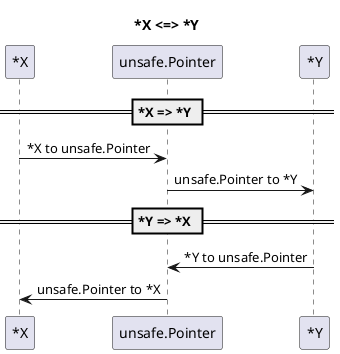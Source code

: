 ' Copyright 2017 <chaishushan{AT}gmail.com>. All rights reserved.
' Use of this source code is governed by a Apache
' license that can be found in the LICENSE file.

@startuml

title *X <=> *Y

participant "~*X" as x_ptr
participant unsafe.Pointer as unsafe_Pointer
participant "~*Y" as y_ptr

== *X => *Y ==

x_ptr -> unsafe_Pointer: ~*X to unsafe.Pointer
unsafe_Pointer -> y_ptr: unsafe.Pointer to *Y

== *Y => *X ==

y_ptr -> unsafe_Pointer: ~*Y to unsafe.Pointer
unsafe_Pointer -> x_ptr: unsafe.Pointer to *X

@enduml

